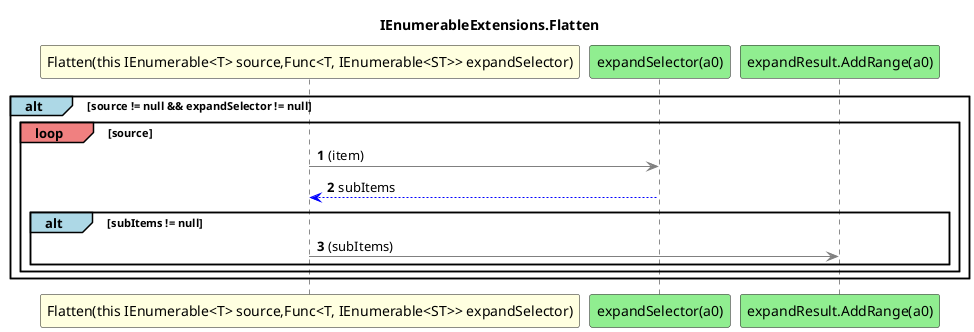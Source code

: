 @startuml IEnumerableExtensions.Flatten
title IEnumerableExtensions.Flatten
participant "Flatten(this IEnumerable<T> source,Func<T, IEnumerable<ST>> expandSelector)" as Flatten_p0_p1 #LightYellow
participant "expandSelector(a0)" as expandSelector_a0 #LightGreen
participant "expandResult.AddRange(a0)" as expandResult_AddRange_a0 #LightGreen
autonumber
alt#LightBlue source != null && expandSelector != null
    loop#LightCoral source
        Flatten_p0_p1 -[#grey]> expandSelector_a0 : (item)
        expandSelector_a0 -[#blue]-> Flatten_p0_p1 : subItems
        alt#LightBlue subItems != null
            Flatten_p0_p1 -[#grey]> expandResult_AddRange_a0 : (subItems)
        end
    end
end
@enduml

